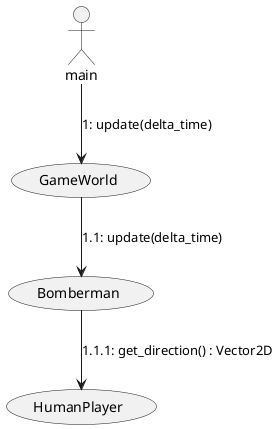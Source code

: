 @startuml

:main: --> (GameWorld) : "1: update(delta_time)"
(GameWorld) --> (Bomberman) : "1.1: update(delta_time)"
(Bomberman) --> (HumanPlayer) : "1.1.1: get_direction() : Vector2D"


@enduml
